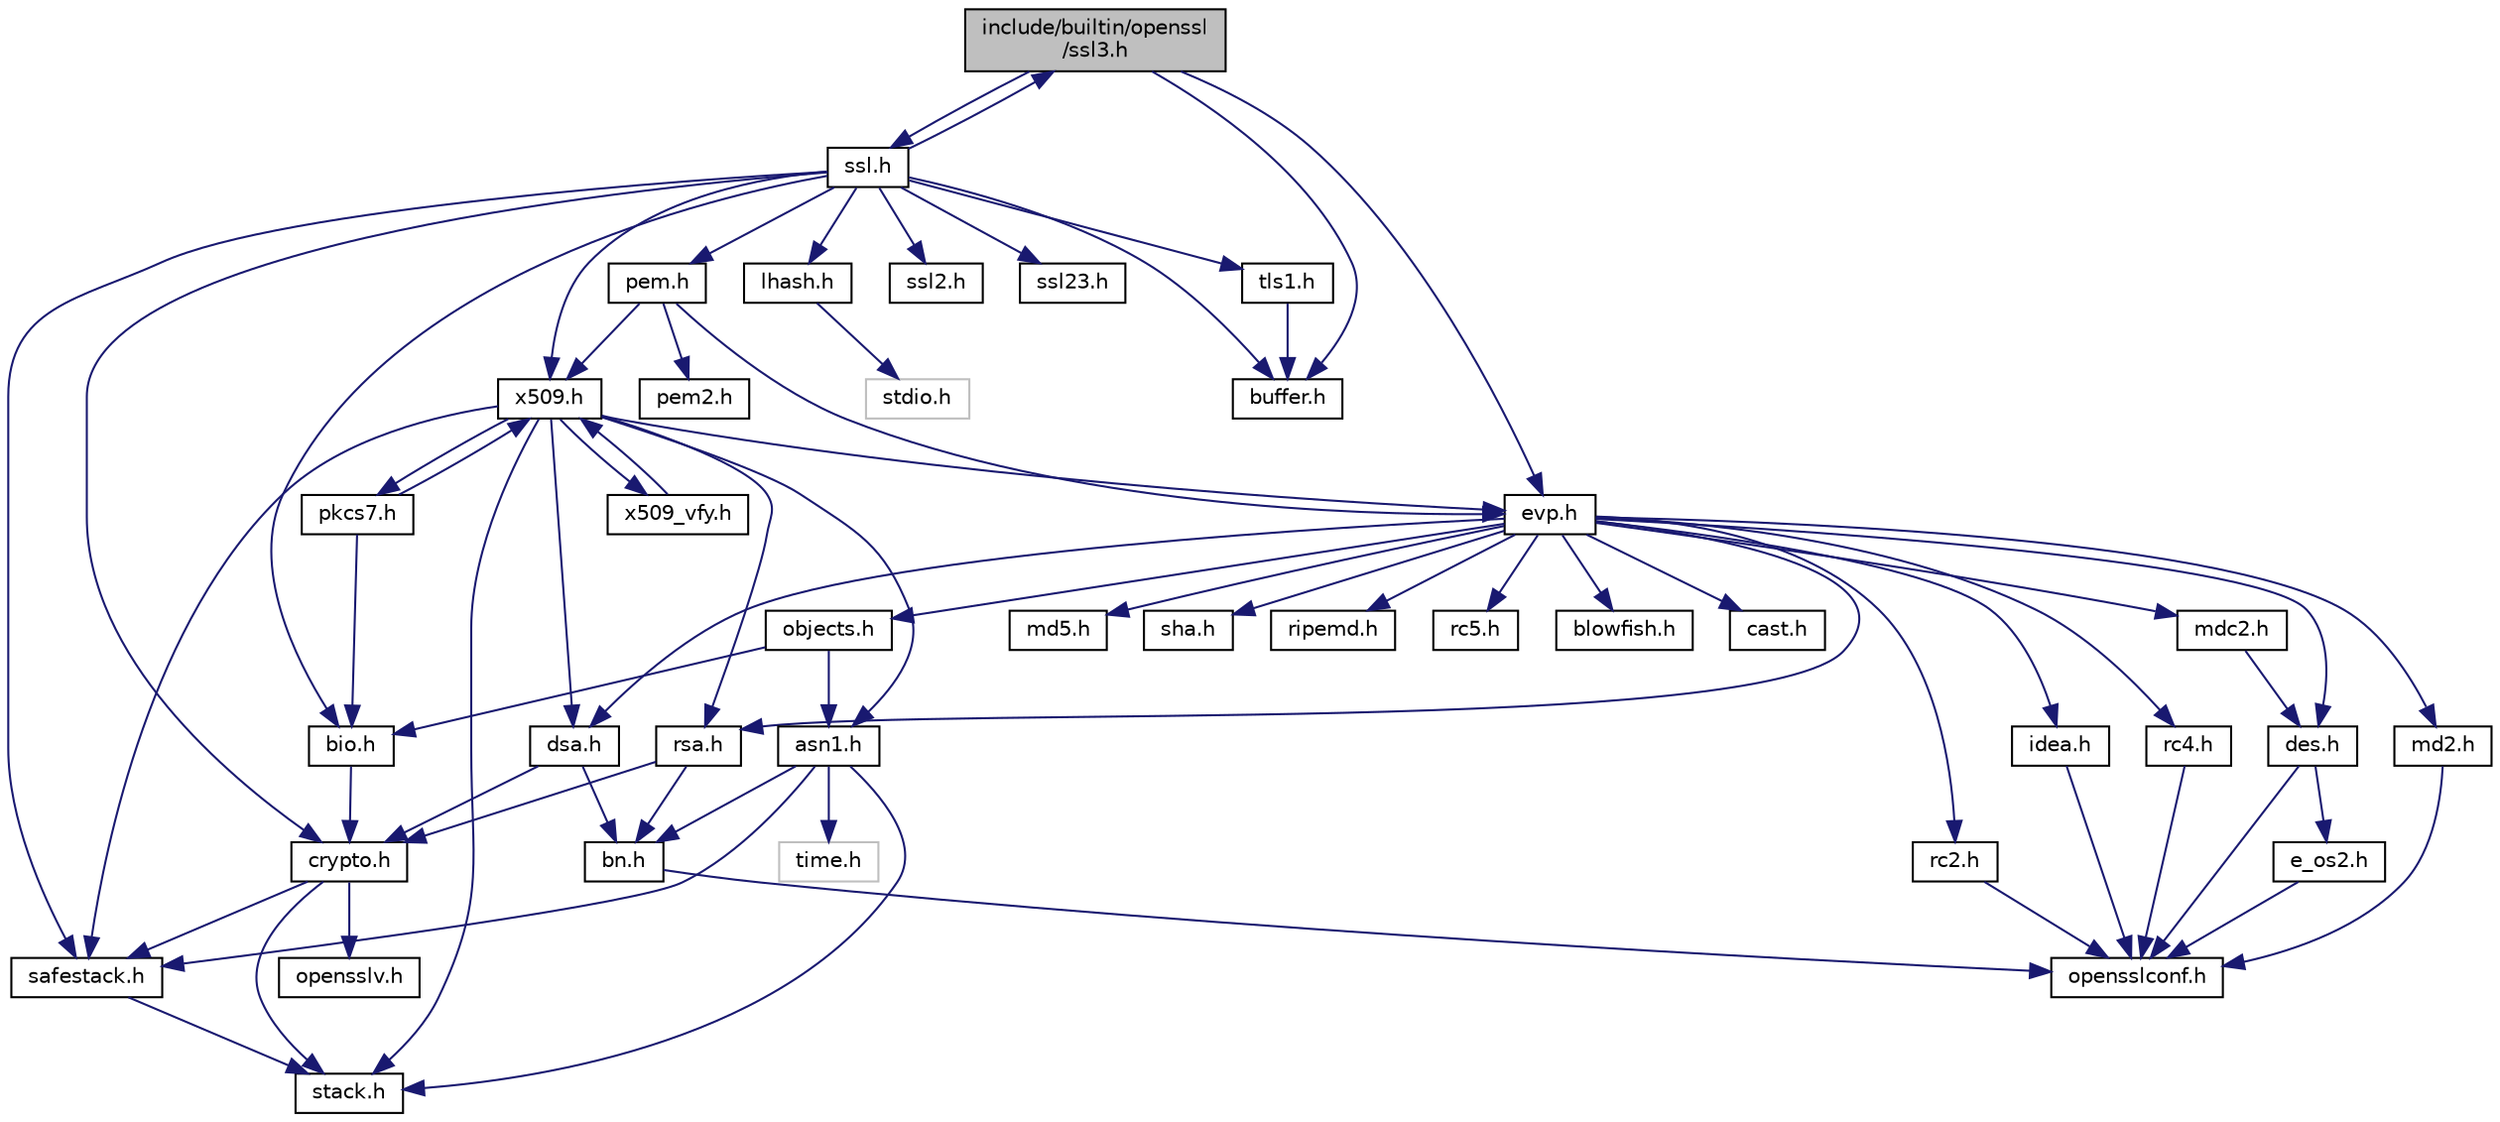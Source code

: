 digraph "include/builtin/openssl/ssl3.h"
{
 // LATEX_PDF_SIZE
  edge [fontname="Helvetica",fontsize="10",labelfontname="Helvetica",labelfontsize="10"];
  node [fontname="Helvetica",fontsize="10",shape=record];
  Node1 [label="include/builtin/openssl\l/ssl3.h",height=0.2,width=0.4,color="black", fillcolor="grey75", style="filled", fontcolor="black",tooltip=" "];
  Node1 -> Node2 [color="midnightblue",fontsize="10",style="solid",fontname="Helvetica"];
  Node2 [label="buffer.h",height=0.2,width=0.4,color="black", fillcolor="white", style="filled",URL="$buffer_8h.html",tooltip=" "];
  Node1 -> Node3 [color="midnightblue",fontsize="10",style="solid",fontname="Helvetica"];
  Node3 [label="evp.h",height=0.2,width=0.4,color="black", fillcolor="white", style="filled",URL="$evp_8h.html",tooltip=" "];
  Node3 -> Node4 [color="midnightblue",fontsize="10",style="solid",fontname="Helvetica"];
  Node4 [label="md2.h",height=0.2,width=0.4,color="black", fillcolor="white", style="filled",URL="$md2_8h.html",tooltip=" "];
  Node4 -> Node5 [color="midnightblue",fontsize="10",style="solid",fontname="Helvetica"];
  Node5 [label="opensslconf.h",height=0.2,width=0.4,color="black", fillcolor="white", style="filled",URL="$opensslconf_8h.html",tooltip=" "];
  Node3 -> Node6 [color="midnightblue",fontsize="10",style="solid",fontname="Helvetica"];
  Node6 [label="md5.h",height=0.2,width=0.4,color="black", fillcolor="white", style="filled",URL="$md5_8h.html",tooltip=" "];
  Node3 -> Node7 [color="midnightblue",fontsize="10",style="solid",fontname="Helvetica"];
  Node7 [label="sha.h",height=0.2,width=0.4,color="black", fillcolor="white", style="filled",URL="$sha_8h.html",tooltip=" "];
  Node3 -> Node8 [color="midnightblue",fontsize="10",style="solid",fontname="Helvetica"];
  Node8 [label="ripemd.h",height=0.2,width=0.4,color="black", fillcolor="white", style="filled",URL="$ripemd_8h.html",tooltip=" "];
  Node3 -> Node9 [color="midnightblue",fontsize="10",style="solid",fontname="Helvetica"];
  Node9 [label="des.h",height=0.2,width=0.4,color="black", fillcolor="white", style="filled",URL="$des_8h.html",tooltip=" "];
  Node9 -> Node5 [color="midnightblue",fontsize="10",style="solid",fontname="Helvetica"];
  Node9 -> Node10 [color="midnightblue",fontsize="10",style="solid",fontname="Helvetica"];
  Node10 [label="e_os2.h",height=0.2,width=0.4,color="black", fillcolor="white", style="filled",URL="$e__os2_8h.html",tooltip=" "];
  Node10 -> Node5 [color="midnightblue",fontsize="10",style="solid",fontname="Helvetica"];
  Node3 -> Node11 [color="midnightblue",fontsize="10",style="solid",fontname="Helvetica"];
  Node11 [label="rc4.h",height=0.2,width=0.4,color="black", fillcolor="white", style="filled",URL="$rc4_8h.html",tooltip=" "];
  Node11 -> Node5 [color="midnightblue",fontsize="10",style="solid",fontname="Helvetica"];
  Node3 -> Node12 [color="midnightblue",fontsize="10",style="solid",fontname="Helvetica"];
  Node12 [label="rc2.h",height=0.2,width=0.4,color="black", fillcolor="white", style="filled",URL="$rc2_8h.html",tooltip=" "];
  Node12 -> Node5 [color="midnightblue",fontsize="10",style="solid",fontname="Helvetica"];
  Node3 -> Node13 [color="midnightblue",fontsize="10",style="solid",fontname="Helvetica"];
  Node13 [label="rc5.h",height=0.2,width=0.4,color="black", fillcolor="white", style="filled",URL="$rc5_8h.html",tooltip=" "];
  Node3 -> Node14 [color="midnightblue",fontsize="10",style="solid",fontname="Helvetica"];
  Node14 [label="blowfish.h",height=0.2,width=0.4,color="black", fillcolor="white", style="filled",URL="$blowfish_8h.html",tooltip=" "];
  Node3 -> Node15 [color="midnightblue",fontsize="10",style="solid",fontname="Helvetica"];
  Node15 [label="cast.h",height=0.2,width=0.4,color="black", fillcolor="white", style="filled",URL="$cast_8h.html",tooltip=" "];
  Node3 -> Node16 [color="midnightblue",fontsize="10",style="solid",fontname="Helvetica"];
  Node16 [label="idea.h",height=0.2,width=0.4,color="black", fillcolor="white", style="filled",URL="$idea_8h.html",tooltip=" "];
  Node16 -> Node5 [color="midnightblue",fontsize="10",style="solid",fontname="Helvetica"];
  Node3 -> Node17 [color="midnightblue",fontsize="10",style="solid",fontname="Helvetica"];
  Node17 [label="mdc2.h",height=0.2,width=0.4,color="black", fillcolor="white", style="filled",URL="$mdc2_8h.html",tooltip=" "];
  Node17 -> Node9 [color="midnightblue",fontsize="10",style="solid",fontname="Helvetica"];
  Node3 -> Node18 [color="midnightblue",fontsize="10",style="solid",fontname="Helvetica"];
  Node18 [label="rsa.h",height=0.2,width=0.4,color="black", fillcolor="white", style="filled",URL="$rsa_8h.html",tooltip=" "];
  Node18 -> Node19 [color="midnightblue",fontsize="10",style="solid",fontname="Helvetica"];
  Node19 [label="bn.h",height=0.2,width=0.4,color="black", fillcolor="white", style="filled",URL="$bn_8h.html",tooltip=" "];
  Node19 -> Node5 [color="midnightblue",fontsize="10",style="solid",fontname="Helvetica"];
  Node18 -> Node20 [color="midnightblue",fontsize="10",style="solid",fontname="Helvetica"];
  Node20 [label="crypto.h",height=0.2,width=0.4,color="black", fillcolor="white", style="filled",URL="$crypto_8h.html",tooltip=" "];
  Node20 -> Node21 [color="midnightblue",fontsize="10",style="solid",fontname="Helvetica"];
  Node21 [label="stack.h",height=0.2,width=0.4,color="black", fillcolor="white", style="filled",URL="$stack_8h.html",tooltip=" "];
  Node20 -> Node22 [color="midnightblue",fontsize="10",style="solid",fontname="Helvetica"];
  Node22 [label="safestack.h",height=0.2,width=0.4,color="black", fillcolor="white", style="filled",URL="$safestack_8h.html",tooltip=" "];
  Node22 -> Node21 [color="midnightblue",fontsize="10",style="solid",fontname="Helvetica"];
  Node20 -> Node23 [color="midnightblue",fontsize="10",style="solid",fontname="Helvetica"];
  Node23 [label="opensslv.h",height=0.2,width=0.4,color="black", fillcolor="white", style="filled",URL="$opensslv_8h.html",tooltip=" "];
  Node3 -> Node24 [color="midnightblue",fontsize="10",style="solid",fontname="Helvetica"];
  Node24 [label="dsa.h",height=0.2,width=0.4,color="black", fillcolor="white", style="filled",URL="$dsa_8h.html",tooltip=" "];
  Node24 -> Node19 [color="midnightblue",fontsize="10",style="solid",fontname="Helvetica"];
  Node24 -> Node20 [color="midnightblue",fontsize="10",style="solid",fontname="Helvetica"];
  Node3 -> Node25 [color="midnightblue",fontsize="10",style="solid",fontname="Helvetica"];
  Node25 [label="objects.h",height=0.2,width=0.4,color="black", fillcolor="white", style="filled",URL="$objects_8h.html",tooltip=" "];
  Node25 -> Node26 [color="midnightblue",fontsize="10",style="solid",fontname="Helvetica"];
  Node26 [label="bio.h",height=0.2,width=0.4,color="black", fillcolor="white", style="filled",URL="$bio_8h.html",tooltip=" "];
  Node26 -> Node20 [color="midnightblue",fontsize="10",style="solid",fontname="Helvetica"];
  Node25 -> Node27 [color="midnightblue",fontsize="10",style="solid",fontname="Helvetica"];
  Node27 [label="asn1.h",height=0.2,width=0.4,color="black", fillcolor="white", style="filled",URL="$asn1_8h.html",tooltip=" "];
  Node27 -> Node28 [color="midnightblue",fontsize="10",style="solid",fontname="Helvetica"];
  Node28 [label="time.h",height=0.2,width=0.4,color="grey75", fillcolor="white", style="filled",tooltip=" "];
  Node27 -> Node19 [color="midnightblue",fontsize="10",style="solid",fontname="Helvetica"];
  Node27 -> Node21 [color="midnightblue",fontsize="10",style="solid",fontname="Helvetica"];
  Node27 -> Node22 [color="midnightblue",fontsize="10",style="solid",fontname="Helvetica"];
  Node1 -> Node29 [color="midnightblue",fontsize="10",style="solid",fontname="Helvetica"];
  Node29 [label="ssl.h",height=0.2,width=0.4,color="black", fillcolor="white", style="filled",URL="$ssl_8h.html",tooltip=" "];
  Node29 -> Node22 [color="midnightblue",fontsize="10",style="solid",fontname="Helvetica"];
  Node29 -> Node20 [color="midnightblue",fontsize="10",style="solid",fontname="Helvetica"];
  Node29 -> Node30 [color="midnightblue",fontsize="10",style="solid",fontname="Helvetica"];
  Node30 [label="lhash.h",height=0.2,width=0.4,color="black", fillcolor="white", style="filled",URL="$lhash_8h.html",tooltip=" "];
  Node30 -> Node31 [color="midnightblue",fontsize="10",style="solid",fontname="Helvetica"];
  Node31 [label="stdio.h",height=0.2,width=0.4,color="grey75", fillcolor="white", style="filled",tooltip=" "];
  Node29 -> Node2 [color="midnightblue",fontsize="10",style="solid",fontname="Helvetica"];
  Node29 -> Node26 [color="midnightblue",fontsize="10",style="solid",fontname="Helvetica"];
  Node29 -> Node32 [color="midnightblue",fontsize="10",style="solid",fontname="Helvetica"];
  Node32 [label="pem.h",height=0.2,width=0.4,color="black", fillcolor="white", style="filled",URL="$pem_8h.html",tooltip=" "];
  Node32 -> Node3 [color="midnightblue",fontsize="10",style="solid",fontname="Helvetica"];
  Node32 -> Node33 [color="midnightblue",fontsize="10",style="solid",fontname="Helvetica"];
  Node33 [label="x509.h",height=0.2,width=0.4,color="black", fillcolor="white", style="filled",URL="$x509_8h.html",tooltip=" "];
  Node33 -> Node21 [color="midnightblue",fontsize="10",style="solid",fontname="Helvetica"];
  Node33 -> Node27 [color="midnightblue",fontsize="10",style="solid",fontname="Helvetica"];
  Node33 -> Node22 [color="midnightblue",fontsize="10",style="solid",fontname="Helvetica"];
  Node33 -> Node18 [color="midnightblue",fontsize="10",style="solid",fontname="Helvetica"];
  Node33 -> Node24 [color="midnightblue",fontsize="10",style="solid",fontname="Helvetica"];
  Node33 -> Node3 [color="midnightblue",fontsize="10",style="solid",fontname="Helvetica"];
  Node33 -> Node34 [color="midnightblue",fontsize="10",style="solid",fontname="Helvetica"];
  Node34 [label="x509_vfy.h",height=0.2,width=0.4,color="black", fillcolor="white", style="filled",URL="$x509__vfy_8h.html",tooltip=" "];
  Node34 -> Node33 [color="midnightblue",fontsize="10",style="solid",fontname="Helvetica"];
  Node33 -> Node35 [color="midnightblue",fontsize="10",style="solid",fontname="Helvetica"];
  Node35 [label="pkcs7.h",height=0.2,width=0.4,color="black", fillcolor="white", style="filled",URL="$pkcs7_8h.html",tooltip=" "];
  Node35 -> Node26 [color="midnightblue",fontsize="10",style="solid",fontname="Helvetica"];
  Node35 -> Node33 [color="midnightblue",fontsize="10",style="solid",fontname="Helvetica"];
  Node32 -> Node36 [color="midnightblue",fontsize="10",style="solid",fontname="Helvetica"];
  Node36 [label="pem2.h",height=0.2,width=0.4,color="black", fillcolor="white", style="filled",URL="$pem2_8h.html",tooltip=" "];
  Node29 -> Node33 [color="midnightblue",fontsize="10",style="solid",fontname="Helvetica"];
  Node29 -> Node37 [color="midnightblue",fontsize="10",style="solid",fontname="Helvetica"];
  Node37 [label="ssl2.h",height=0.2,width=0.4,color="black", fillcolor="white", style="filled",URL="$ssl2_8h.html",tooltip=" "];
  Node29 -> Node1 [color="midnightblue",fontsize="10",style="solid",fontname="Helvetica"];
  Node29 -> Node38 [color="midnightblue",fontsize="10",style="solid",fontname="Helvetica"];
  Node38 [label="tls1.h",height=0.2,width=0.4,color="black", fillcolor="white", style="filled",URL="$tls1_8h.html",tooltip=" "];
  Node38 -> Node2 [color="midnightblue",fontsize="10",style="solid",fontname="Helvetica"];
  Node29 -> Node39 [color="midnightblue",fontsize="10",style="solid",fontname="Helvetica"];
  Node39 [label="ssl23.h",height=0.2,width=0.4,color="black", fillcolor="white", style="filled",URL="$ssl23_8h.html",tooltip=" "];
}
